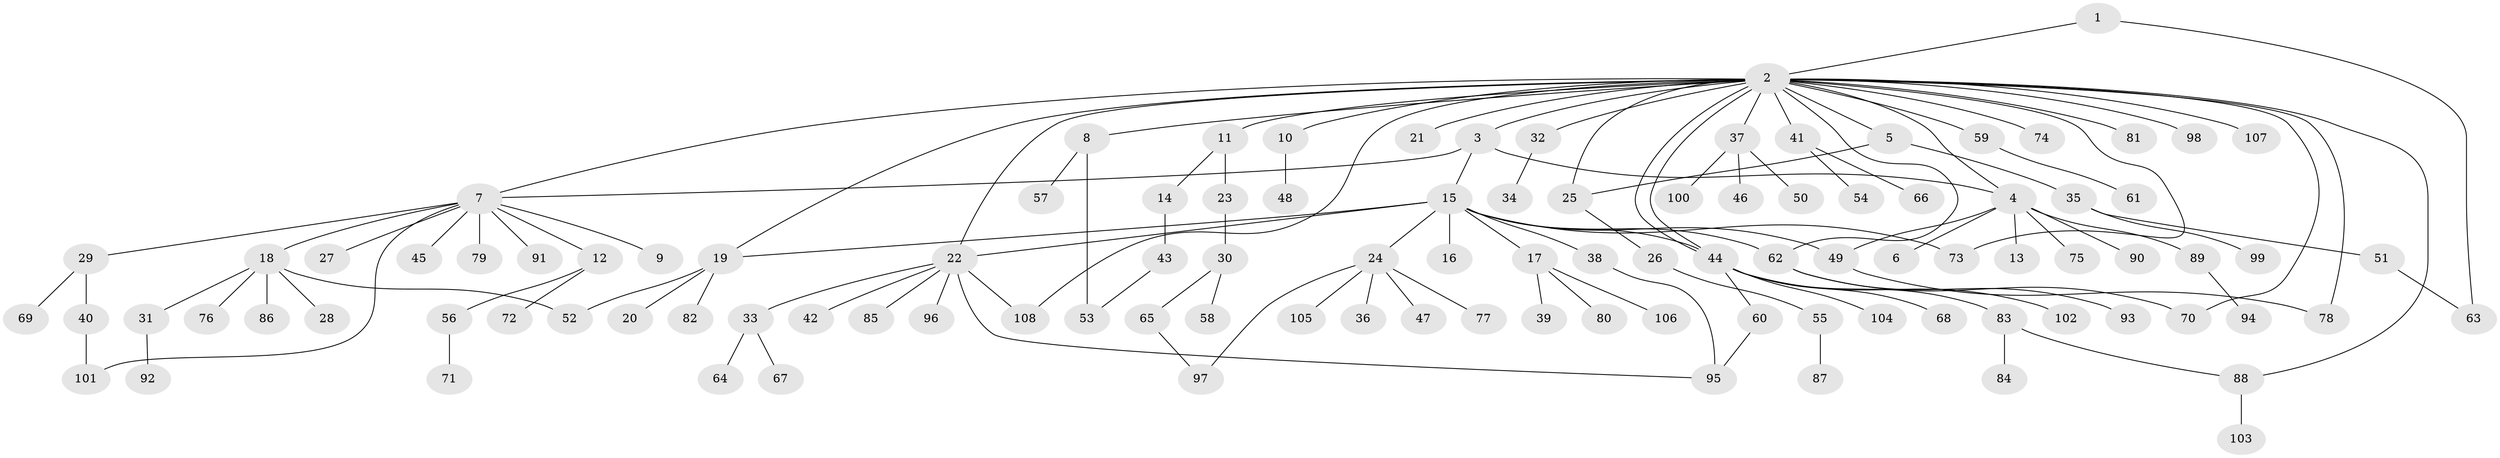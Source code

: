 // Generated by graph-tools (version 1.1) at 2025/35/03/09/25 02:35:19]
// undirected, 108 vertices, 128 edges
graph export_dot {
graph [start="1"]
  node [color=gray90,style=filled];
  1;
  2;
  3;
  4;
  5;
  6;
  7;
  8;
  9;
  10;
  11;
  12;
  13;
  14;
  15;
  16;
  17;
  18;
  19;
  20;
  21;
  22;
  23;
  24;
  25;
  26;
  27;
  28;
  29;
  30;
  31;
  32;
  33;
  34;
  35;
  36;
  37;
  38;
  39;
  40;
  41;
  42;
  43;
  44;
  45;
  46;
  47;
  48;
  49;
  50;
  51;
  52;
  53;
  54;
  55;
  56;
  57;
  58;
  59;
  60;
  61;
  62;
  63;
  64;
  65;
  66;
  67;
  68;
  69;
  70;
  71;
  72;
  73;
  74;
  75;
  76;
  77;
  78;
  79;
  80;
  81;
  82;
  83;
  84;
  85;
  86;
  87;
  88;
  89;
  90;
  91;
  92;
  93;
  94;
  95;
  96;
  97;
  98;
  99;
  100;
  101;
  102;
  103;
  104;
  105;
  106;
  107;
  108;
  1 -- 2;
  1 -- 63;
  2 -- 3;
  2 -- 4;
  2 -- 5;
  2 -- 7;
  2 -- 8;
  2 -- 10;
  2 -- 11;
  2 -- 19;
  2 -- 21;
  2 -- 22;
  2 -- 25;
  2 -- 32;
  2 -- 37;
  2 -- 41;
  2 -- 44;
  2 -- 44;
  2 -- 59;
  2 -- 62;
  2 -- 70;
  2 -- 73;
  2 -- 74;
  2 -- 78;
  2 -- 81;
  2 -- 88;
  2 -- 98;
  2 -- 107;
  2 -- 108;
  3 -- 4;
  3 -- 7;
  3 -- 15;
  4 -- 6;
  4 -- 13;
  4 -- 49;
  4 -- 75;
  4 -- 89;
  4 -- 90;
  5 -- 25;
  5 -- 35;
  7 -- 9;
  7 -- 12;
  7 -- 18;
  7 -- 27;
  7 -- 29;
  7 -- 45;
  7 -- 79;
  7 -- 91;
  7 -- 101;
  8 -- 53;
  8 -- 57;
  10 -- 48;
  11 -- 14;
  11 -- 23;
  12 -- 56;
  12 -- 72;
  14 -- 43;
  15 -- 16;
  15 -- 17;
  15 -- 19;
  15 -- 22;
  15 -- 24;
  15 -- 38;
  15 -- 44;
  15 -- 49;
  15 -- 62;
  15 -- 73;
  17 -- 39;
  17 -- 80;
  17 -- 106;
  18 -- 28;
  18 -- 31;
  18 -- 52;
  18 -- 76;
  18 -- 86;
  19 -- 20;
  19 -- 52;
  19 -- 82;
  22 -- 33;
  22 -- 42;
  22 -- 85;
  22 -- 95;
  22 -- 96;
  22 -- 108;
  23 -- 30;
  24 -- 36;
  24 -- 47;
  24 -- 77;
  24 -- 97;
  24 -- 105;
  25 -- 26;
  26 -- 55;
  29 -- 40;
  29 -- 69;
  30 -- 58;
  30 -- 65;
  31 -- 92;
  32 -- 34;
  33 -- 64;
  33 -- 67;
  35 -- 51;
  35 -- 99;
  37 -- 46;
  37 -- 50;
  37 -- 100;
  38 -- 95;
  40 -- 101;
  41 -- 54;
  41 -- 66;
  43 -- 53;
  44 -- 60;
  44 -- 68;
  44 -- 83;
  44 -- 102;
  44 -- 104;
  49 -- 78;
  51 -- 63;
  55 -- 87;
  56 -- 71;
  59 -- 61;
  60 -- 95;
  62 -- 70;
  62 -- 93;
  65 -- 97;
  83 -- 84;
  83 -- 88;
  88 -- 103;
  89 -- 94;
}
